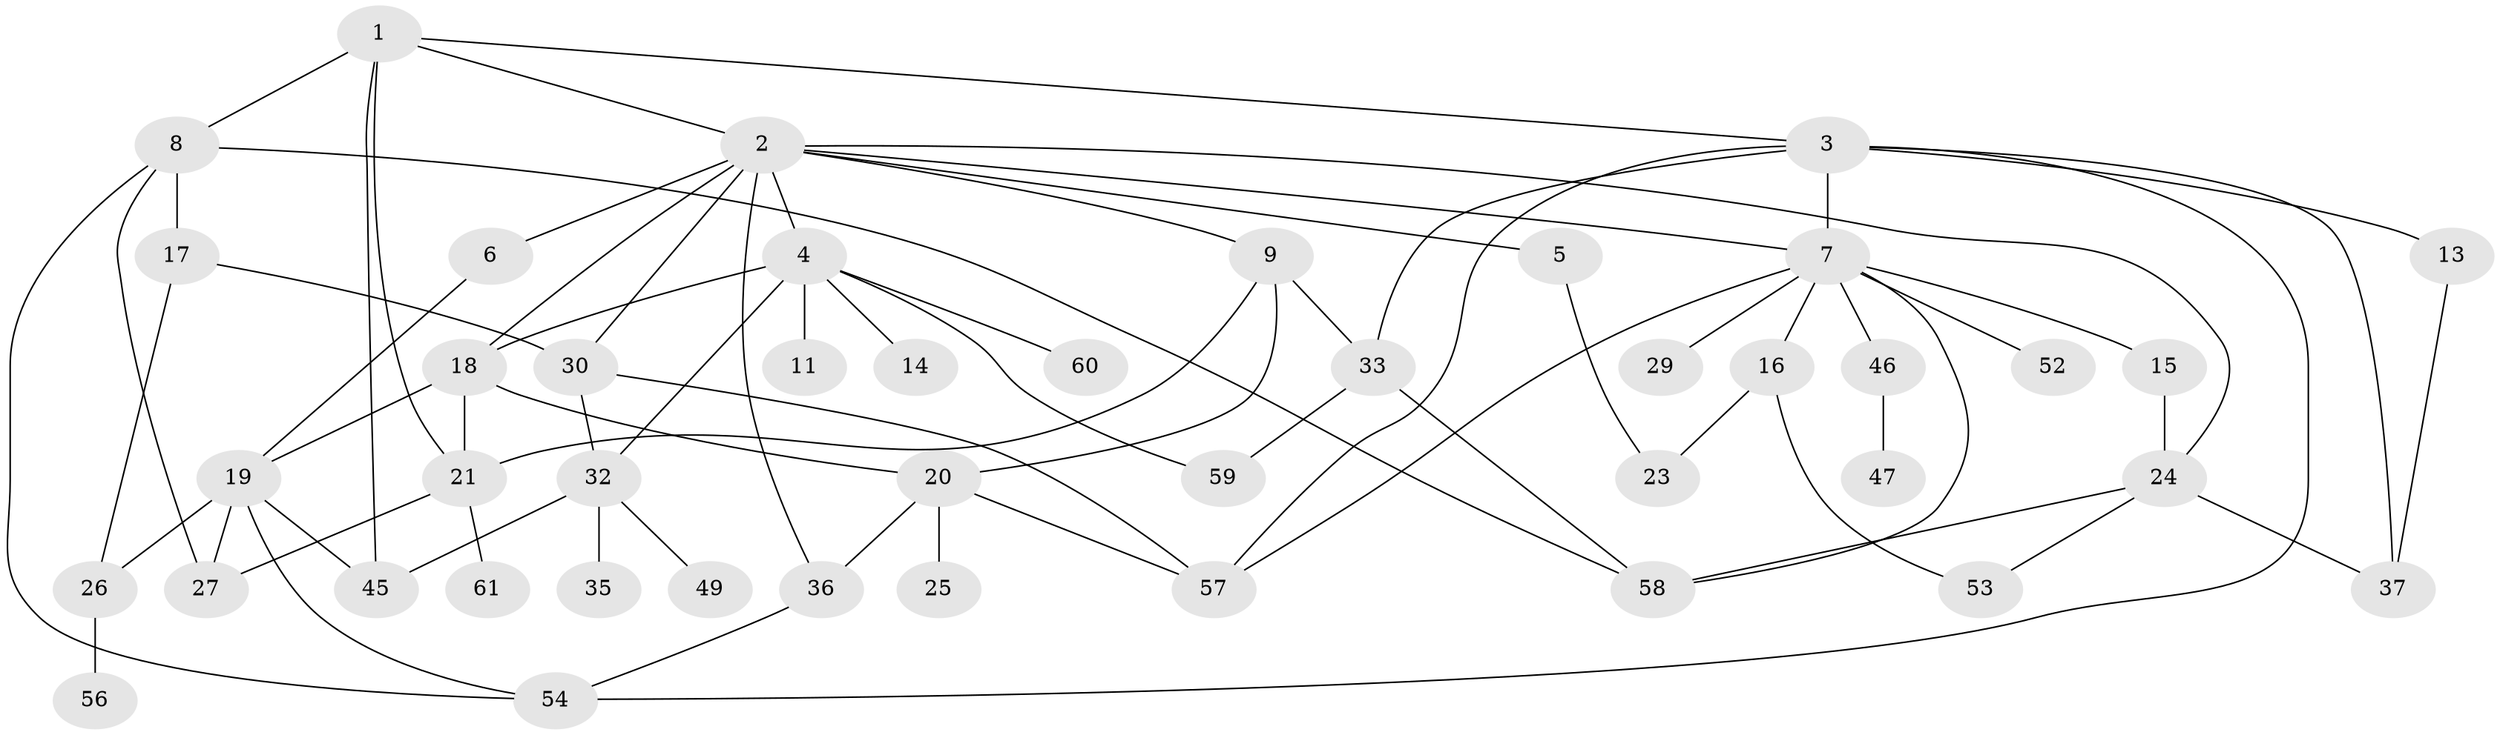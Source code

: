 // original degree distribution, {4: 0.20634920634920634, 9: 0.015873015873015872, 6: 0.031746031746031744, 8: 0.015873015873015872, 2: 0.1746031746031746, 5: 0.031746031746031744, 3: 0.30158730158730157, 1: 0.2222222222222222}
// Generated by graph-tools (version 1.1) at 2025/10/02/27/25 16:10:53]
// undirected, 44 vertices, 73 edges
graph export_dot {
graph [start="1"]
  node [color=gray90,style=filled];
  1 [super="+41"];
  2 [super="+22"];
  3 [super="+31"];
  4 [super="+62"];
  5;
  6;
  7 [super="+12"];
  8 [super="+10"];
  9;
  11;
  13 [super="+42"];
  14 [super="+48"];
  15 [super="+51"];
  16;
  17 [super="+43"];
  18 [super="+40"];
  19 [super="+38"];
  20 [super="+39"];
  21 [super="+28"];
  23;
  24 [super="+44"];
  25;
  26;
  27;
  29;
  30;
  32 [super="+34"];
  33 [super="+63"];
  35 [super="+55"];
  36 [super="+50"];
  37;
  45;
  46;
  47;
  49;
  52;
  53;
  54;
  56;
  57;
  58;
  59;
  60;
  61;
  1 -- 2;
  1 -- 3;
  1 -- 8;
  1 -- 45;
  1 -- 21;
  2 -- 4;
  2 -- 5;
  2 -- 6;
  2 -- 7;
  2 -- 9;
  2 -- 30;
  2 -- 36;
  2 -- 24;
  2 -- 18;
  3 -- 13;
  3 -- 54;
  3 -- 57;
  3 -- 37;
  3 -- 7;
  3 -- 33;
  4 -- 11;
  4 -- 14;
  4 -- 18;
  4 -- 59;
  4 -- 60;
  4 -- 32;
  5 -- 23;
  6 -- 19;
  7 -- 16;
  7 -- 46;
  7 -- 58;
  7 -- 52;
  7 -- 57;
  7 -- 29;
  7 -- 15;
  8 -- 17;
  8 -- 58;
  8 -- 27;
  8 -- 54;
  9 -- 20;
  9 -- 21;
  9 -- 33;
  13 -- 37;
  15 -- 24;
  16 -- 53;
  16 -- 23;
  17 -- 26;
  17 -- 30;
  18 -- 21;
  18 -- 19;
  18 -- 20;
  19 -- 27;
  19 -- 26;
  19 -- 45;
  19 -- 54;
  20 -- 25;
  20 -- 57;
  20 -- 36;
  21 -- 61;
  21 -- 27;
  24 -- 58;
  24 -- 53;
  24 -- 37;
  26 -- 56;
  30 -- 32;
  30 -- 57;
  32 -- 49;
  32 -- 45;
  32 -- 35;
  33 -- 58;
  33 -- 59;
  36 -- 54;
  46 -- 47;
}
